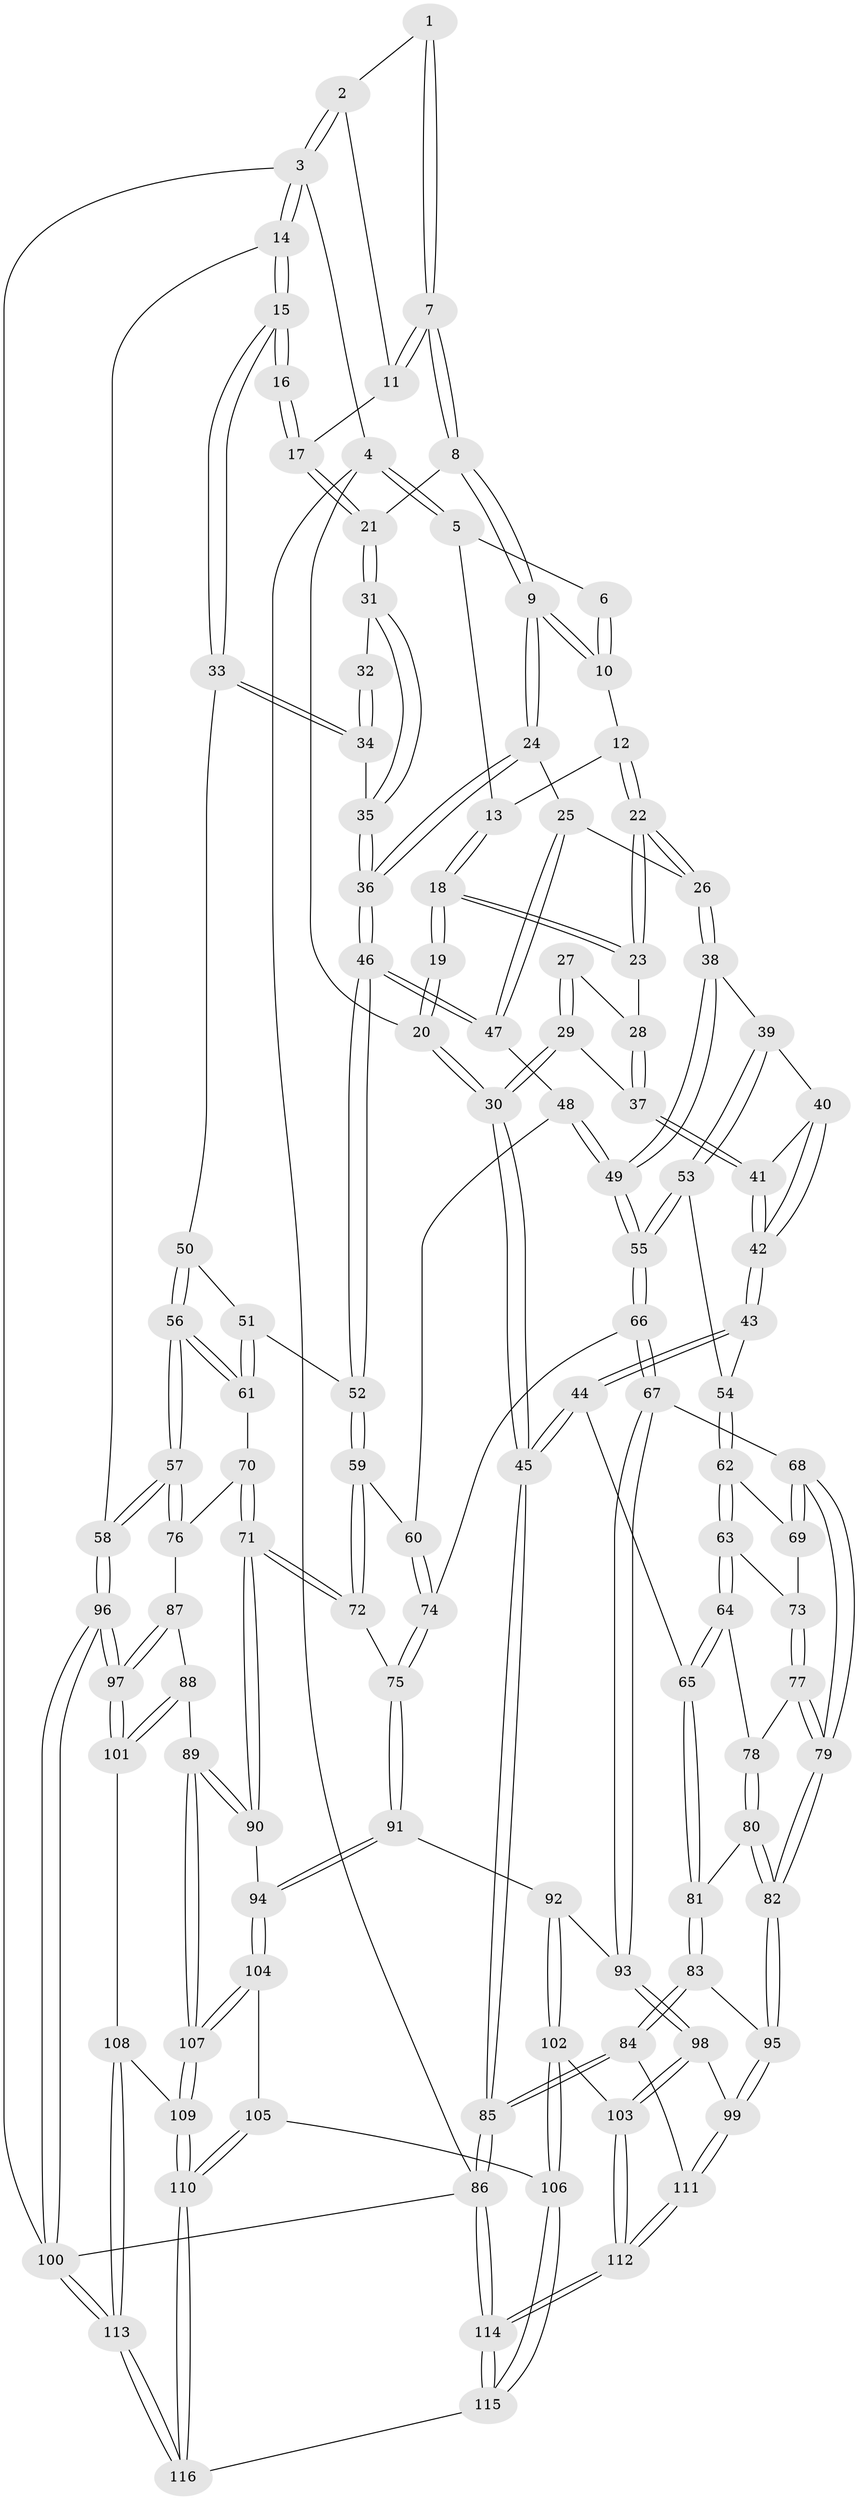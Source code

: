 // Generated by graph-tools (version 1.1) at 2025/27/03/09/25 03:27:14]
// undirected, 116 vertices, 287 edges
graph export_dot {
graph [start="1"]
  node [color=gray90,style=filled];
  1 [pos="+0.5655995424131463+0"];
  2 [pos="+0.961688283909925+0"];
  3 [pos="+1+0"];
  4 [pos="+0+0"];
  5 [pos="+0.15503855799145136+0"];
  6 [pos="+0.4582156232785421+0"];
  7 [pos="+0.638775083420938+0.13740143492823068"];
  8 [pos="+0.6347652784087132+0.15762900323586496"];
  9 [pos="+0.6100495765615187+0.17330212643626766"];
  10 [pos="+0.42675721747111295+0.12079566572204316"];
  11 [pos="+0.8723816268650169+0"];
  12 [pos="+0.42138586965640495+0.1238356458238626"];
  13 [pos="+0.21591118817914215+0.0038424051957175877"];
  14 [pos="+1+0.3031775758760004"];
  15 [pos="+1+0.29202610698488185"];
  16 [pos="+0.9321115528521474+0.163657479921847"];
  17 [pos="+0.8959681535072976+0.10788006716227908"];
  18 [pos="+0.20633790746908892+0.1384458200900368"];
  19 [pos="+0.056425898481741434+0.13999864042651478"];
  20 [pos="+0+0"];
  21 [pos="+0.6987012914360113+0.19358646414970915"];
  22 [pos="+0.3211431155784032+0.2554373514382771"];
  23 [pos="+0.23057011123552573+0.21027264054262548"];
  24 [pos="+0.5694046995527848+0.2652386804518684"];
  25 [pos="+0.5244058984188867+0.3043948835845299"];
  26 [pos="+0.33903684115818145+0.2945202841338514"];
  27 [pos="+0.058938067098862505+0.19848748833286106"];
  28 [pos="+0.21754620566032382+0.21878879666012763"];
  29 [pos="+0.02719385174398346+0.26943029185003026"];
  30 [pos="+0+0.40321332211859373"];
  31 [pos="+0.7218638273541047+0.21959499880592243"];
  32 [pos="+0.8867511412387556+0.20086608687980131"];
  33 [pos="+0.8068591489098681+0.35008194453547026"];
  34 [pos="+0.8041474754158658+0.34773715096681035"];
  35 [pos="+0.7877935000295305+0.34079856590367386"];
  36 [pos="+0.6760732935550381+0.39453140528085706"];
  37 [pos="+0.15752643455046253+0.27427560186954386"];
  38 [pos="+0.33204293851620553+0.33660720720154397"];
  39 [pos="+0.24787600840557314+0.4045567275738321"];
  40 [pos="+0.23527175582220886+0.4014819192461951"];
  41 [pos="+0.15048322746985882+0.31534512715843904"];
  42 [pos="+0.09367735116672456+0.4104481915577907"];
  43 [pos="+0.06611476277261001+0.42977582115347673"];
  44 [pos="+0+0.47329893258740247"];
  45 [pos="+0+0.4506046484872319"];
  46 [pos="+0.6456373215117713+0.4576251623892021"];
  47 [pos="+0.5261971057046679+0.4052951782298688"];
  48 [pos="+0.48841846065437655+0.44545041461874474"];
  49 [pos="+0.422859706307609+0.5051006600298742"];
  50 [pos="+0.818793173751746+0.3992246898281422"];
  51 [pos="+0.8145936149287653+0.4525066292038092"];
  52 [pos="+0.6520006445637255+0.49422329789462704"];
  53 [pos="+0.23564717555729112+0.48068689437396694"];
  54 [pos="+0.2331211110901219+0.48339636136203834"];
  55 [pos="+0.4192613968999021+0.5410154142413662"];
  56 [pos="+1+0.5125294170907919"];
  57 [pos="+1+0.5176463072372243"];
  58 [pos="+1+0.517182140001998"];
  59 [pos="+0.6507986326821287+0.5062950848900203"];
  60 [pos="+0.6194032370898396+0.5198231681373877"];
  61 [pos="+0.8319709453155475+0.5158695964500137"];
  62 [pos="+0.22855083200625836+0.49375116405098163"];
  63 [pos="+0.14345183282000956+0.5520118046374408"];
  64 [pos="+0.12350019429814431+0.5549000976721101"];
  65 [pos="+0.07757619742770074+0.5523202429345195"];
  66 [pos="+0.4199216154305352+0.5447011463037778"];
  67 [pos="+0.38417961117744903+0.6143379144398452"];
  68 [pos="+0.3749497104393843+0.6161142016848246"];
  69 [pos="+0.24990118472870845+0.558316065489142"];
  70 [pos="+0.8251509732589621+0.5285743613107167"];
  71 [pos="+0.7357152949137881+0.614331983435228"];
  72 [pos="+0.6751906438320253+0.5414182691960211"];
  73 [pos="+0.21446455671106646+0.5930710928290217"];
  74 [pos="+0.5245767532160819+0.5693000389593766"];
  75 [pos="+0.5686955625871731+0.6423127726059243"];
  76 [pos="+0.9035939080212056+0.6255583074244574"];
  77 [pos="+0.22157273047194329+0.624395276174785"];
  78 [pos="+0.17169762366682476+0.6228709700662106"];
  79 [pos="+0.25231271955019474+0.6758326930793704"];
  80 [pos="+0.16313273712731857+0.6531370391682219"];
  81 [pos="+0.10242664153821601+0.654107710386723"];
  82 [pos="+0.23763957143456468+0.6973631025028405"];
  83 [pos="+0.08526918779530038+0.7469809404201878"];
  84 [pos="+0+0.7859017313370225"];
  85 [pos="+0+0.8700081854605412"];
  86 [pos="+0+1"];
  87 [pos="+0.8632813594437765+0.673441124916641"];
  88 [pos="+0.7943323150490929+0.7011160193652192"];
  89 [pos="+0.7606941130946995+0.7014282806798078"];
  90 [pos="+0.7363468609280518+0.6789273953899096"];
  91 [pos="+0.5991407109870395+0.7109550178636831"];
  92 [pos="+0.4658450079155164+0.7327812501852603"];
  93 [pos="+0.4188510487728328+0.7073548642242454"];
  94 [pos="+0.6078302661251306+0.7148827911779909"];
  95 [pos="+0.2123697419602932+0.7781864795817408"];
  96 [pos="+1+0.7754461890172821"];
  97 [pos="+1+0.791622640051571"];
  98 [pos="+0.3370835619229152+0.8115669017224558"];
  99 [pos="+0.2148498702536525+0.7824765462336912"];
  100 [pos="+1+1"];
  101 [pos="+0.9713925674706416+0.8283968467602001"];
  102 [pos="+0.4967291433968428+0.9021477805035385"];
  103 [pos="+0.35903623284138453+0.8610040628064619"];
  104 [pos="+0.6030992975589933+0.7846786850446669"];
  105 [pos="+0.5986715845729453+0.7951229238430029"];
  106 [pos="+0.49758476339018354+0.9030116952369464"];
  107 [pos="+0.7668986060743705+0.8935240429919429"];
  108 [pos="+0.9096422576808082+0.8718169182597327"];
  109 [pos="+0.7681114145965043+0.8992493139046566"];
  110 [pos="+0.707486083364928+1"];
  111 [pos="+0.18951334259556005+0.8987536112116057"];
  112 [pos="+0.17182839926576648+1"];
  113 [pos="+1+1"];
  114 [pos="+0.158545089885516+1"];
  115 [pos="+0.5902919410712035+1"];
  116 [pos="+0.651071358015331+1"];
  1 -- 2;
  1 -- 7;
  1 -- 7;
  2 -- 3;
  2 -- 3;
  2 -- 11;
  3 -- 4;
  3 -- 14;
  3 -- 14;
  3 -- 100;
  4 -- 5;
  4 -- 5;
  4 -- 20;
  4 -- 86;
  5 -- 6;
  5 -- 13;
  6 -- 10;
  6 -- 10;
  7 -- 8;
  7 -- 8;
  7 -- 11;
  7 -- 11;
  8 -- 9;
  8 -- 9;
  8 -- 21;
  9 -- 10;
  9 -- 10;
  9 -- 24;
  9 -- 24;
  10 -- 12;
  11 -- 17;
  12 -- 13;
  12 -- 22;
  12 -- 22;
  13 -- 18;
  13 -- 18;
  14 -- 15;
  14 -- 15;
  14 -- 58;
  15 -- 16;
  15 -- 16;
  15 -- 33;
  15 -- 33;
  16 -- 17;
  16 -- 17;
  17 -- 21;
  17 -- 21;
  18 -- 19;
  18 -- 19;
  18 -- 23;
  18 -- 23;
  19 -- 20;
  19 -- 20;
  20 -- 30;
  20 -- 30;
  21 -- 31;
  21 -- 31;
  22 -- 23;
  22 -- 23;
  22 -- 26;
  22 -- 26;
  23 -- 28;
  24 -- 25;
  24 -- 36;
  24 -- 36;
  25 -- 26;
  25 -- 47;
  25 -- 47;
  26 -- 38;
  26 -- 38;
  27 -- 28;
  27 -- 29;
  27 -- 29;
  28 -- 37;
  28 -- 37;
  29 -- 30;
  29 -- 30;
  29 -- 37;
  30 -- 45;
  30 -- 45;
  31 -- 32;
  31 -- 35;
  31 -- 35;
  32 -- 34;
  32 -- 34;
  33 -- 34;
  33 -- 34;
  33 -- 50;
  34 -- 35;
  35 -- 36;
  35 -- 36;
  36 -- 46;
  36 -- 46;
  37 -- 41;
  37 -- 41;
  38 -- 39;
  38 -- 49;
  38 -- 49;
  39 -- 40;
  39 -- 53;
  39 -- 53;
  40 -- 41;
  40 -- 42;
  40 -- 42;
  41 -- 42;
  41 -- 42;
  42 -- 43;
  42 -- 43;
  43 -- 44;
  43 -- 44;
  43 -- 54;
  44 -- 45;
  44 -- 45;
  44 -- 65;
  45 -- 85;
  45 -- 85;
  46 -- 47;
  46 -- 47;
  46 -- 52;
  46 -- 52;
  47 -- 48;
  48 -- 49;
  48 -- 49;
  48 -- 60;
  49 -- 55;
  49 -- 55;
  50 -- 51;
  50 -- 56;
  50 -- 56;
  51 -- 52;
  51 -- 61;
  51 -- 61;
  52 -- 59;
  52 -- 59;
  53 -- 54;
  53 -- 55;
  53 -- 55;
  54 -- 62;
  54 -- 62;
  55 -- 66;
  55 -- 66;
  56 -- 57;
  56 -- 57;
  56 -- 61;
  56 -- 61;
  57 -- 58;
  57 -- 58;
  57 -- 76;
  57 -- 76;
  58 -- 96;
  58 -- 96;
  59 -- 60;
  59 -- 72;
  59 -- 72;
  60 -- 74;
  60 -- 74;
  61 -- 70;
  62 -- 63;
  62 -- 63;
  62 -- 69;
  63 -- 64;
  63 -- 64;
  63 -- 73;
  64 -- 65;
  64 -- 65;
  64 -- 78;
  65 -- 81;
  65 -- 81;
  66 -- 67;
  66 -- 67;
  66 -- 74;
  67 -- 68;
  67 -- 93;
  67 -- 93;
  68 -- 69;
  68 -- 69;
  68 -- 79;
  68 -- 79;
  69 -- 73;
  70 -- 71;
  70 -- 71;
  70 -- 76;
  71 -- 72;
  71 -- 72;
  71 -- 90;
  71 -- 90;
  72 -- 75;
  73 -- 77;
  73 -- 77;
  74 -- 75;
  74 -- 75;
  75 -- 91;
  75 -- 91;
  76 -- 87;
  77 -- 78;
  77 -- 79;
  77 -- 79;
  78 -- 80;
  78 -- 80;
  79 -- 82;
  79 -- 82;
  80 -- 81;
  80 -- 82;
  80 -- 82;
  81 -- 83;
  81 -- 83;
  82 -- 95;
  82 -- 95;
  83 -- 84;
  83 -- 84;
  83 -- 95;
  84 -- 85;
  84 -- 85;
  84 -- 111;
  85 -- 86;
  85 -- 86;
  86 -- 114;
  86 -- 114;
  86 -- 100;
  87 -- 88;
  87 -- 97;
  87 -- 97;
  88 -- 89;
  88 -- 101;
  88 -- 101;
  89 -- 90;
  89 -- 90;
  89 -- 107;
  89 -- 107;
  90 -- 94;
  91 -- 92;
  91 -- 94;
  91 -- 94;
  92 -- 93;
  92 -- 102;
  92 -- 102;
  93 -- 98;
  93 -- 98;
  94 -- 104;
  94 -- 104;
  95 -- 99;
  95 -- 99;
  96 -- 97;
  96 -- 97;
  96 -- 100;
  96 -- 100;
  97 -- 101;
  97 -- 101;
  98 -- 99;
  98 -- 103;
  98 -- 103;
  99 -- 111;
  99 -- 111;
  100 -- 113;
  100 -- 113;
  101 -- 108;
  102 -- 103;
  102 -- 106;
  102 -- 106;
  103 -- 112;
  103 -- 112;
  104 -- 105;
  104 -- 107;
  104 -- 107;
  105 -- 106;
  105 -- 110;
  105 -- 110;
  106 -- 115;
  106 -- 115;
  107 -- 109;
  107 -- 109;
  108 -- 109;
  108 -- 113;
  108 -- 113;
  109 -- 110;
  109 -- 110;
  110 -- 116;
  110 -- 116;
  111 -- 112;
  111 -- 112;
  112 -- 114;
  112 -- 114;
  113 -- 116;
  113 -- 116;
  114 -- 115;
  114 -- 115;
  115 -- 116;
}

